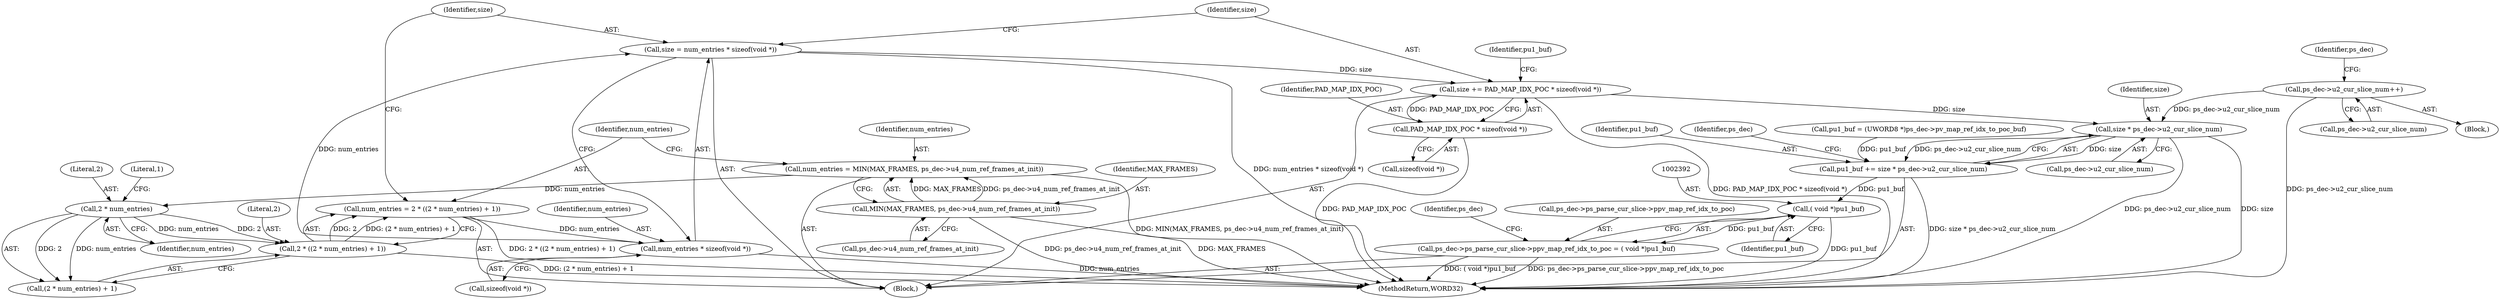 digraph "0_Android_0b23c81c3dd9ec38f7e6806a3955fed1925541a0_2@pointer" {
"1002380" [label="(Call,size * ps_dec->u2_cur_slice_num)"];
"1002365" [label="(Call,size += PAD_MAP_IDX_POC * sizeof(void *))"];
"1002367" [label="(Call,PAD_MAP_IDX_POC * sizeof(void *))"];
"1002359" [label="(Call,size = num_entries * sizeof(void *))"];
"1002361" [label="(Call,num_entries * sizeof(void *))"];
"1002350" [label="(Call,num_entries = 2 * ((2 * num_entries) + 1))"];
"1002352" [label="(Call,2 * ((2 * num_entries) + 1))"];
"1002355" [label="(Call,2 * num_entries)"];
"1002343" [label="(Call,num_entries = MIN(MAX_FRAMES, ps_dec->u4_num_ref_frames_at_init))"];
"1002345" [label="(Call,MIN(MAX_FRAMES, ps_dec->u4_num_ref_frames_at_init))"];
"1001266" [label="(Call,ps_dec->u2_cur_slice_num++)"];
"1002378" [label="(Call,pu1_buf += size * ps_dec->u2_cur_slice_num)"];
"1002391" [label="(Call,( void *)pu1_buf)"];
"1002385" [label="(Call,ps_dec->ps_parse_cur_slice->ppv_map_ref_idx_to_poc = ( void *)pu1_buf)"];
"1002358" [label="(Literal,1)"];
"1002365" [label="(Call,size += PAD_MAP_IDX_POC * sizeof(void *))"];
"1002589" [label="(MethodReturn,WORD32)"];
"1002391" [label="(Call,( void *)pu1_buf)"];
"1002367" [label="(Call,PAD_MAP_IDX_POC * sizeof(void *))"];
"1002366" [label="(Identifier,size)"];
"1001261" [label="(Block,)"];
"1002393" [label="(Identifier,pu1_buf)"];
"1002371" [label="(Call,pu1_buf = (UWORD8 *)ps_dec->pv_map_ref_idx_to_poc_buf)"];
"1002380" [label="(Call,size * ps_dec->u2_cur_slice_num)"];
"1002354" [label="(Call,(2 * num_entries) + 1)"];
"1001267" [label="(Call,ps_dec->u2_cur_slice_num)"];
"1002339" [label="(Block,)"];
"1002345" [label="(Call,MIN(MAX_FRAMES, ps_dec->u4_num_ref_frames_at_init))"];
"1001274" [label="(Identifier,ps_dec)"];
"1002363" [label="(Call,sizeof(void *))"];
"1002386" [label="(Call,ps_dec->ps_parse_cur_slice->ppv_map_ref_idx_to_poc)"];
"1002357" [label="(Identifier,num_entries)"];
"1002369" [label="(Call,sizeof(void *))"];
"1001266" [label="(Call,ps_dec->u2_cur_slice_num++)"];
"1002385" [label="(Call,ps_dec->ps_parse_cur_slice->ppv_map_ref_idx_to_poc = ( void *)pu1_buf)"];
"1002378" [label="(Call,pu1_buf += size * ps_dec->u2_cur_slice_num)"];
"1002382" [label="(Call,ps_dec->u2_cur_slice_num)"];
"1002347" [label="(Call,ps_dec->u4_num_ref_frames_at_init)"];
"1002352" [label="(Call,2 * ((2 * num_entries) + 1))"];
"1002355" [label="(Call,2 * num_entries)"];
"1002343" [label="(Call,num_entries = MIN(MAX_FRAMES, ps_dec->u4_num_ref_frames_at_init))"];
"1002356" [label="(Literal,2)"];
"1002360" [label="(Identifier,size)"];
"1002353" [label="(Literal,2)"];
"1002346" [label="(Identifier,MAX_FRAMES)"];
"1002381" [label="(Identifier,size)"];
"1002372" [label="(Identifier,pu1_buf)"];
"1002379" [label="(Identifier,pu1_buf)"];
"1002362" [label="(Identifier,num_entries)"];
"1002344" [label="(Identifier,num_entries)"];
"1002359" [label="(Call,size = num_entries * sizeof(void *))"];
"1002350" [label="(Call,num_entries = 2 * ((2 * num_entries) + 1))"];
"1002368" [label="(Identifier,PAD_MAP_IDX_POC)"];
"1002361" [label="(Call,num_entries * sizeof(void *))"];
"1002388" [label="(Identifier,ps_dec)"];
"1002351" [label="(Identifier,num_entries)"];
"1002396" [label="(Identifier,ps_dec)"];
"1002380" -> "1002378"  [label="AST: "];
"1002380" -> "1002382"  [label="CFG: "];
"1002381" -> "1002380"  [label="AST: "];
"1002382" -> "1002380"  [label="AST: "];
"1002378" -> "1002380"  [label="CFG: "];
"1002380" -> "1002589"  [label="DDG: ps_dec->u2_cur_slice_num"];
"1002380" -> "1002589"  [label="DDG: size"];
"1002380" -> "1002378"  [label="DDG: size"];
"1002380" -> "1002378"  [label="DDG: ps_dec->u2_cur_slice_num"];
"1002365" -> "1002380"  [label="DDG: size"];
"1001266" -> "1002380"  [label="DDG: ps_dec->u2_cur_slice_num"];
"1002365" -> "1002339"  [label="AST: "];
"1002365" -> "1002367"  [label="CFG: "];
"1002366" -> "1002365"  [label="AST: "];
"1002367" -> "1002365"  [label="AST: "];
"1002372" -> "1002365"  [label="CFG: "];
"1002365" -> "1002589"  [label="DDG: PAD_MAP_IDX_POC * sizeof(void *)"];
"1002367" -> "1002365"  [label="DDG: PAD_MAP_IDX_POC"];
"1002359" -> "1002365"  [label="DDG: size"];
"1002367" -> "1002369"  [label="CFG: "];
"1002368" -> "1002367"  [label="AST: "];
"1002369" -> "1002367"  [label="AST: "];
"1002367" -> "1002589"  [label="DDG: PAD_MAP_IDX_POC"];
"1002359" -> "1002339"  [label="AST: "];
"1002359" -> "1002361"  [label="CFG: "];
"1002360" -> "1002359"  [label="AST: "];
"1002361" -> "1002359"  [label="AST: "];
"1002366" -> "1002359"  [label="CFG: "];
"1002359" -> "1002589"  [label="DDG: num_entries * sizeof(void *)"];
"1002361" -> "1002359"  [label="DDG: num_entries"];
"1002361" -> "1002363"  [label="CFG: "];
"1002362" -> "1002361"  [label="AST: "];
"1002363" -> "1002361"  [label="AST: "];
"1002361" -> "1002589"  [label="DDG: num_entries"];
"1002350" -> "1002361"  [label="DDG: num_entries"];
"1002350" -> "1002339"  [label="AST: "];
"1002350" -> "1002352"  [label="CFG: "];
"1002351" -> "1002350"  [label="AST: "];
"1002352" -> "1002350"  [label="AST: "];
"1002360" -> "1002350"  [label="CFG: "];
"1002350" -> "1002589"  [label="DDG: 2 * ((2 * num_entries) + 1)"];
"1002352" -> "1002350"  [label="DDG: 2"];
"1002352" -> "1002350"  [label="DDG: (2 * num_entries) + 1"];
"1002352" -> "1002354"  [label="CFG: "];
"1002353" -> "1002352"  [label="AST: "];
"1002354" -> "1002352"  [label="AST: "];
"1002352" -> "1002589"  [label="DDG: (2 * num_entries) + 1"];
"1002355" -> "1002352"  [label="DDG: 2"];
"1002355" -> "1002352"  [label="DDG: num_entries"];
"1002355" -> "1002354"  [label="AST: "];
"1002355" -> "1002357"  [label="CFG: "];
"1002356" -> "1002355"  [label="AST: "];
"1002357" -> "1002355"  [label="AST: "];
"1002358" -> "1002355"  [label="CFG: "];
"1002355" -> "1002354"  [label="DDG: 2"];
"1002355" -> "1002354"  [label="DDG: num_entries"];
"1002343" -> "1002355"  [label="DDG: num_entries"];
"1002343" -> "1002339"  [label="AST: "];
"1002343" -> "1002345"  [label="CFG: "];
"1002344" -> "1002343"  [label="AST: "];
"1002345" -> "1002343"  [label="AST: "];
"1002351" -> "1002343"  [label="CFG: "];
"1002343" -> "1002589"  [label="DDG: MIN(MAX_FRAMES, ps_dec->u4_num_ref_frames_at_init)"];
"1002345" -> "1002343"  [label="DDG: MAX_FRAMES"];
"1002345" -> "1002343"  [label="DDG: ps_dec->u4_num_ref_frames_at_init"];
"1002345" -> "1002347"  [label="CFG: "];
"1002346" -> "1002345"  [label="AST: "];
"1002347" -> "1002345"  [label="AST: "];
"1002345" -> "1002589"  [label="DDG: ps_dec->u4_num_ref_frames_at_init"];
"1002345" -> "1002589"  [label="DDG: MAX_FRAMES"];
"1001266" -> "1001261"  [label="AST: "];
"1001266" -> "1001267"  [label="CFG: "];
"1001267" -> "1001266"  [label="AST: "];
"1001274" -> "1001266"  [label="CFG: "];
"1001266" -> "1002589"  [label="DDG: ps_dec->u2_cur_slice_num"];
"1002378" -> "1002339"  [label="AST: "];
"1002379" -> "1002378"  [label="AST: "];
"1002388" -> "1002378"  [label="CFG: "];
"1002378" -> "1002589"  [label="DDG: size * ps_dec->u2_cur_slice_num"];
"1002371" -> "1002378"  [label="DDG: pu1_buf"];
"1002378" -> "1002391"  [label="DDG: pu1_buf"];
"1002391" -> "1002385"  [label="AST: "];
"1002391" -> "1002393"  [label="CFG: "];
"1002392" -> "1002391"  [label="AST: "];
"1002393" -> "1002391"  [label="AST: "];
"1002385" -> "1002391"  [label="CFG: "];
"1002391" -> "1002589"  [label="DDG: pu1_buf"];
"1002391" -> "1002385"  [label="DDG: pu1_buf"];
"1002385" -> "1002339"  [label="AST: "];
"1002386" -> "1002385"  [label="AST: "];
"1002396" -> "1002385"  [label="CFG: "];
"1002385" -> "1002589"  [label="DDG: ( void *)pu1_buf"];
"1002385" -> "1002589"  [label="DDG: ps_dec->ps_parse_cur_slice->ppv_map_ref_idx_to_poc"];
}
